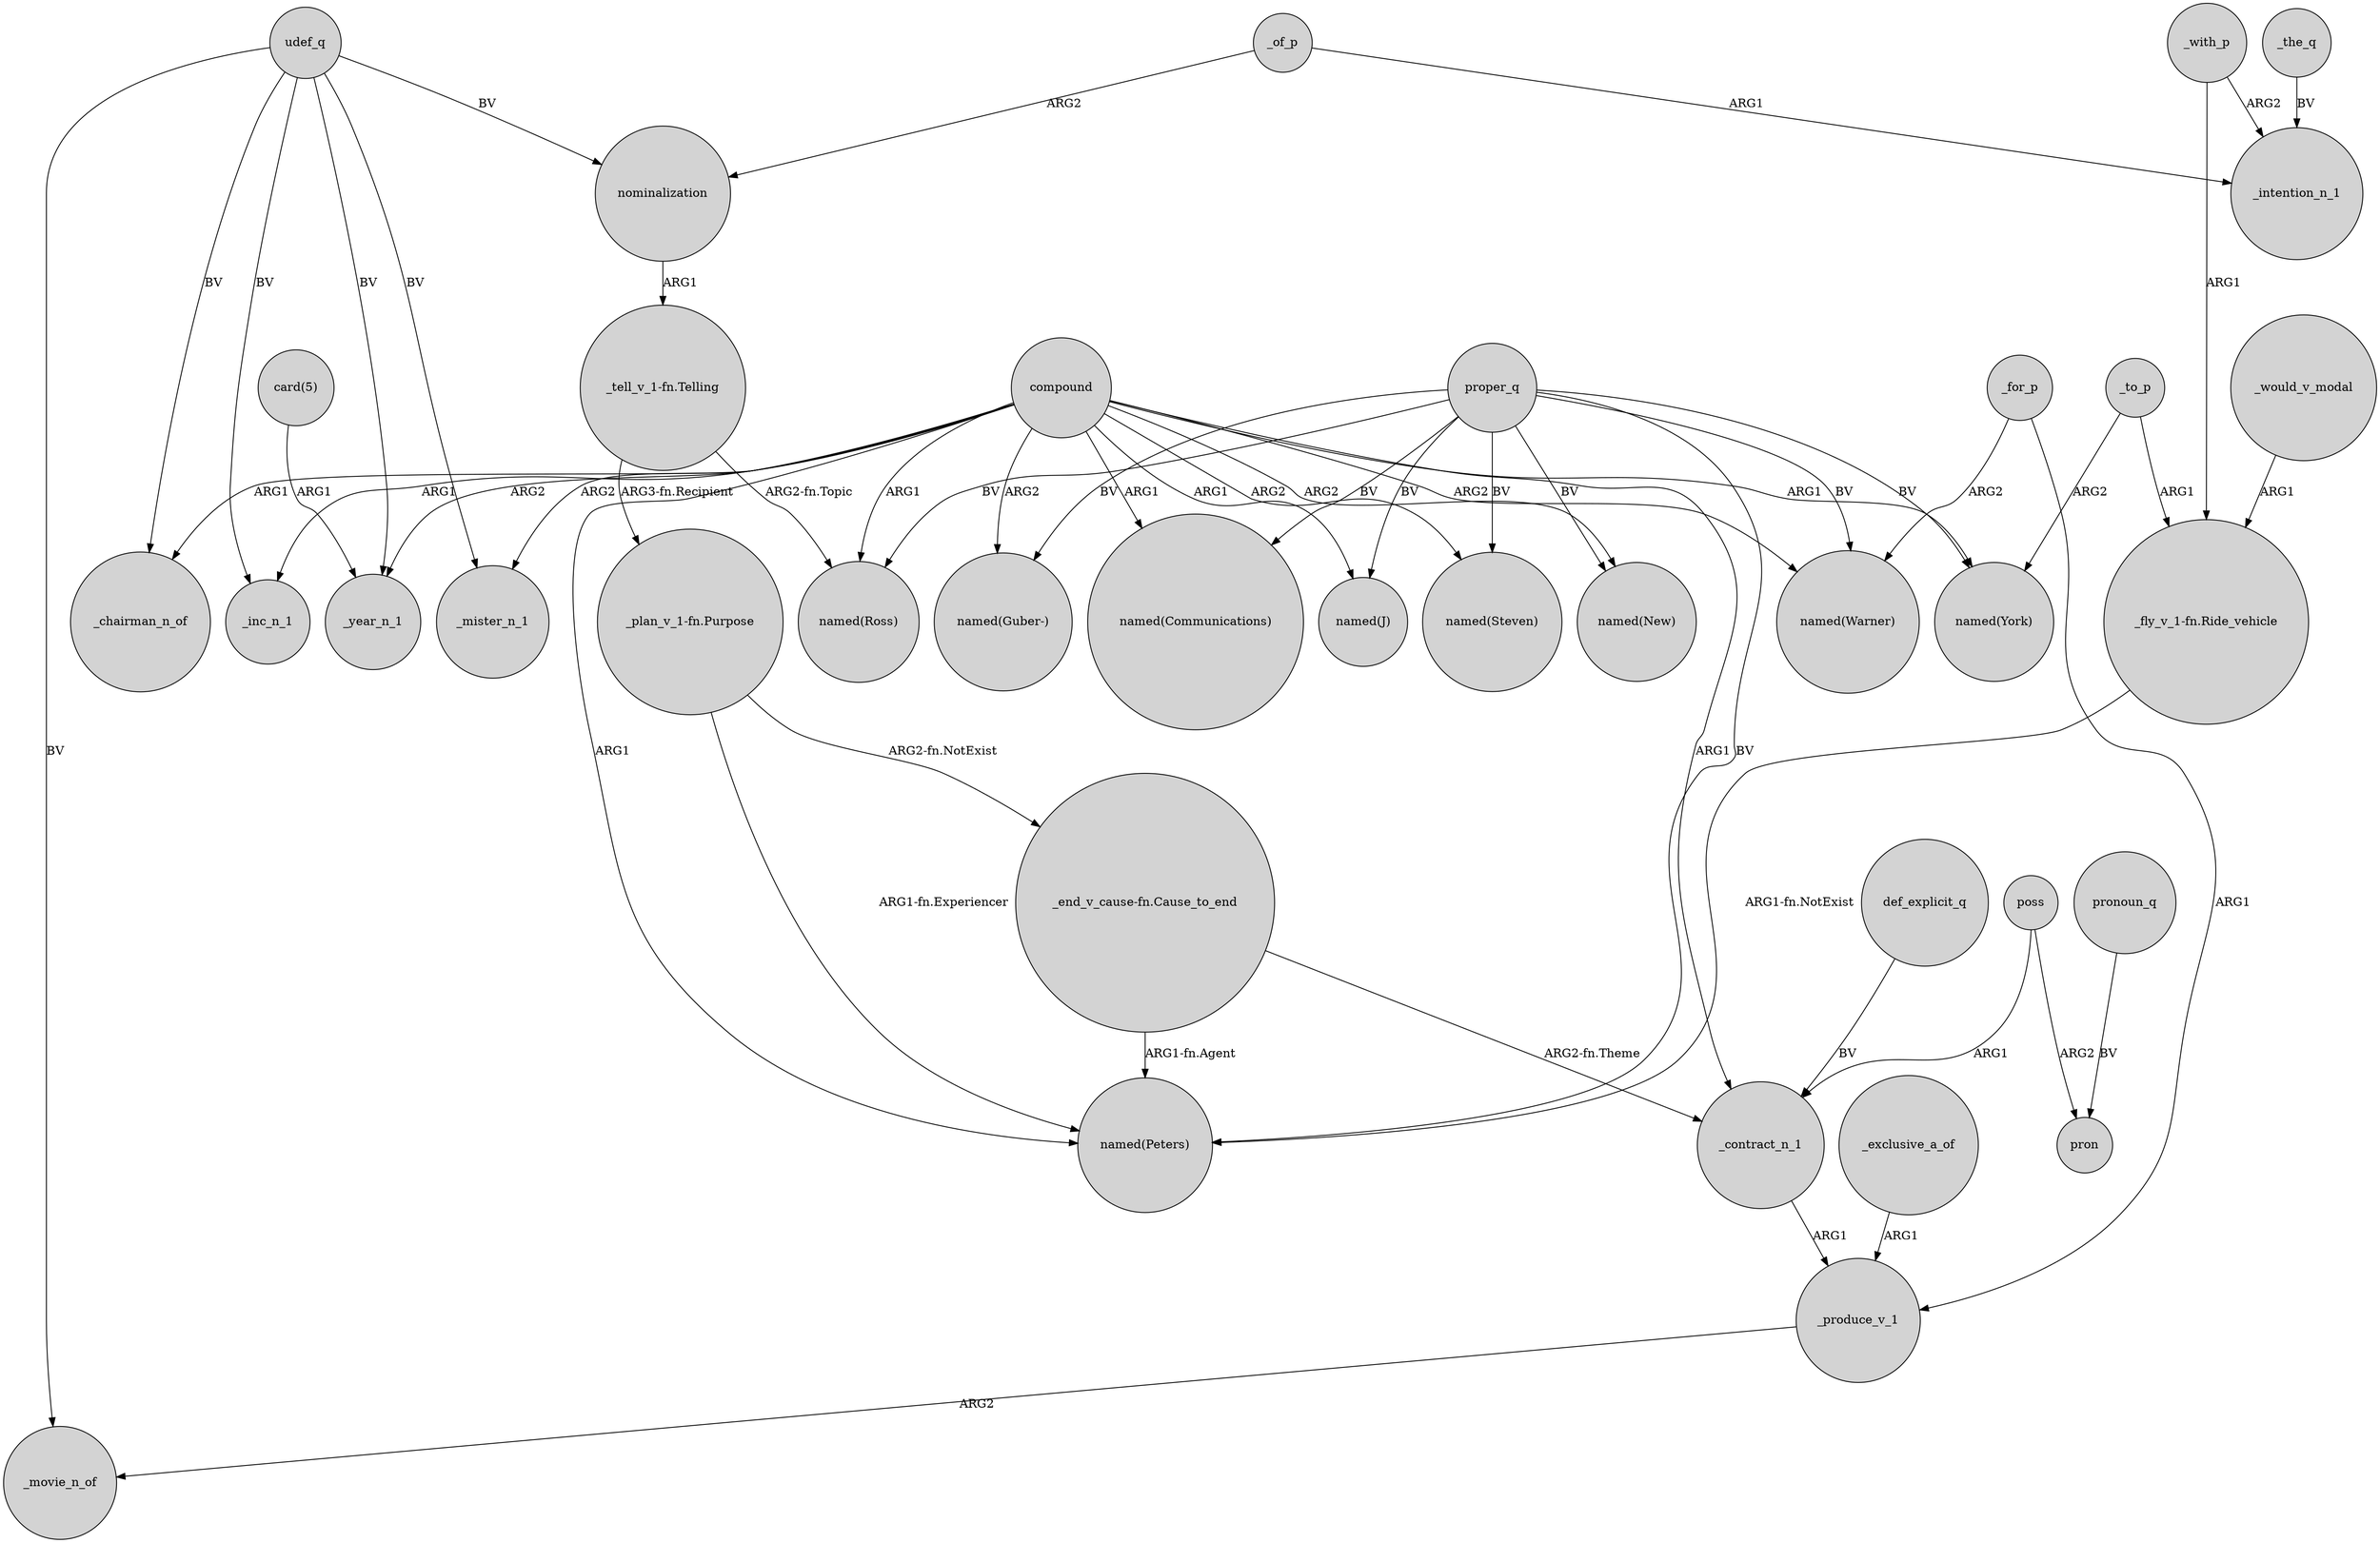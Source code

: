 digraph {
	node [shape=circle style=filled]
	_produce_v_1 -> _movie_n_of [label=ARG2]
	_for_p -> "named(Warner)" [label=ARG2]
	_would_v_modal -> "_fly_v_1-fn.Ride_vehicle" [label=ARG1]
	compound -> "named(New)" [label=ARG2]
	compound -> _chairman_n_of [label=ARG1]
	udef_q -> _inc_n_1 [label=BV]
	poss -> _contract_n_1 [label=ARG1]
	poss -> pron [label=ARG2]
	"card(5)" -> _year_n_1 [label=ARG1]
	"_plan_v_1-fn.Purpose" -> "named(Peters)" [label="ARG1-fn.Experiencer"]
	def_explicit_q -> _contract_n_1 [label=BV]
	_exclusive_a_of -> _produce_v_1 [label=ARG1]
	proper_q -> "named(New)" [label=BV]
	_of_p -> _intention_n_1 [label=ARG1]
	_with_p -> "_fly_v_1-fn.Ride_vehicle" [label=ARG1]
	compound -> "named(Warner)" [label=ARG2]
	proper_q -> "named(Peters)" [label=BV]
	compound -> "named(Guber-)" [label=ARG2]
	compound -> _mister_n_1 [label=ARG2]
	proper_q -> "named(Communications)" [label=BV]
	"_end_v_cause-fn.Cause_to_end" -> _contract_n_1 [label="ARG2-fn.Theme"]
	udef_q -> _movie_n_of [label=BV]
	udef_q -> _mister_n_1 [label=BV]
	proper_q -> "named(J)" [label=BV]
	compound -> "named(Peters)" [label=ARG1]
	compound -> _contract_n_1 [label=ARG1]
	"_tell_v_1-fn.Telling" -> "_plan_v_1-fn.Purpose" [label="ARG3-fn.Recipient"]
	udef_q -> _chairman_n_of [label=BV]
	compound -> "named(Communications)" [label=ARG1]
	_to_p -> "_fly_v_1-fn.Ride_vehicle" [label=ARG1]
	_the_q -> _intention_n_1 [label=BV]
	compound -> "named(Ross)" [label=ARG1]
	pronoun_q -> pron [label=BV]
	compound -> "named(York)" [label=ARG1]
	compound -> "named(Steven)" [label=ARG2]
	nominalization -> "_tell_v_1-fn.Telling" [label=ARG1]
	_of_p -> nominalization [label=ARG2]
	proper_q -> "named(Guber-)" [label=BV]
	proper_q -> "named(Ross)" [label=BV]
	"_tell_v_1-fn.Telling" -> "named(Ross)" [label="ARG2-fn.Topic"]
	_to_p -> "named(York)" [label=ARG2]
	udef_q -> nominalization [label=BV]
	"_plan_v_1-fn.Purpose" -> "_end_v_cause-fn.Cause_to_end" [label="ARG2-fn.NotExist"]
	_for_p -> _produce_v_1 [label=ARG1]
	_with_p -> _intention_n_1 [label=ARG2]
	udef_q -> _year_n_1 [label=BV]
	_contract_n_1 -> _produce_v_1 [label=ARG1]
	proper_q -> "named(Warner)" [label=BV]
	compound -> _inc_n_1 [label=ARG1]
	proper_q -> "named(York)" [label=BV]
	"_fly_v_1-fn.Ride_vehicle" -> "named(Peters)" [label="ARG1-fn.NotExist"]
	compound -> _year_n_1 [label=ARG2]
	proper_q -> "named(Steven)" [label=BV]
	compound -> "named(J)" [label=ARG1]
	"_end_v_cause-fn.Cause_to_end" -> "named(Peters)" [label="ARG1-fn.Agent"]
}
